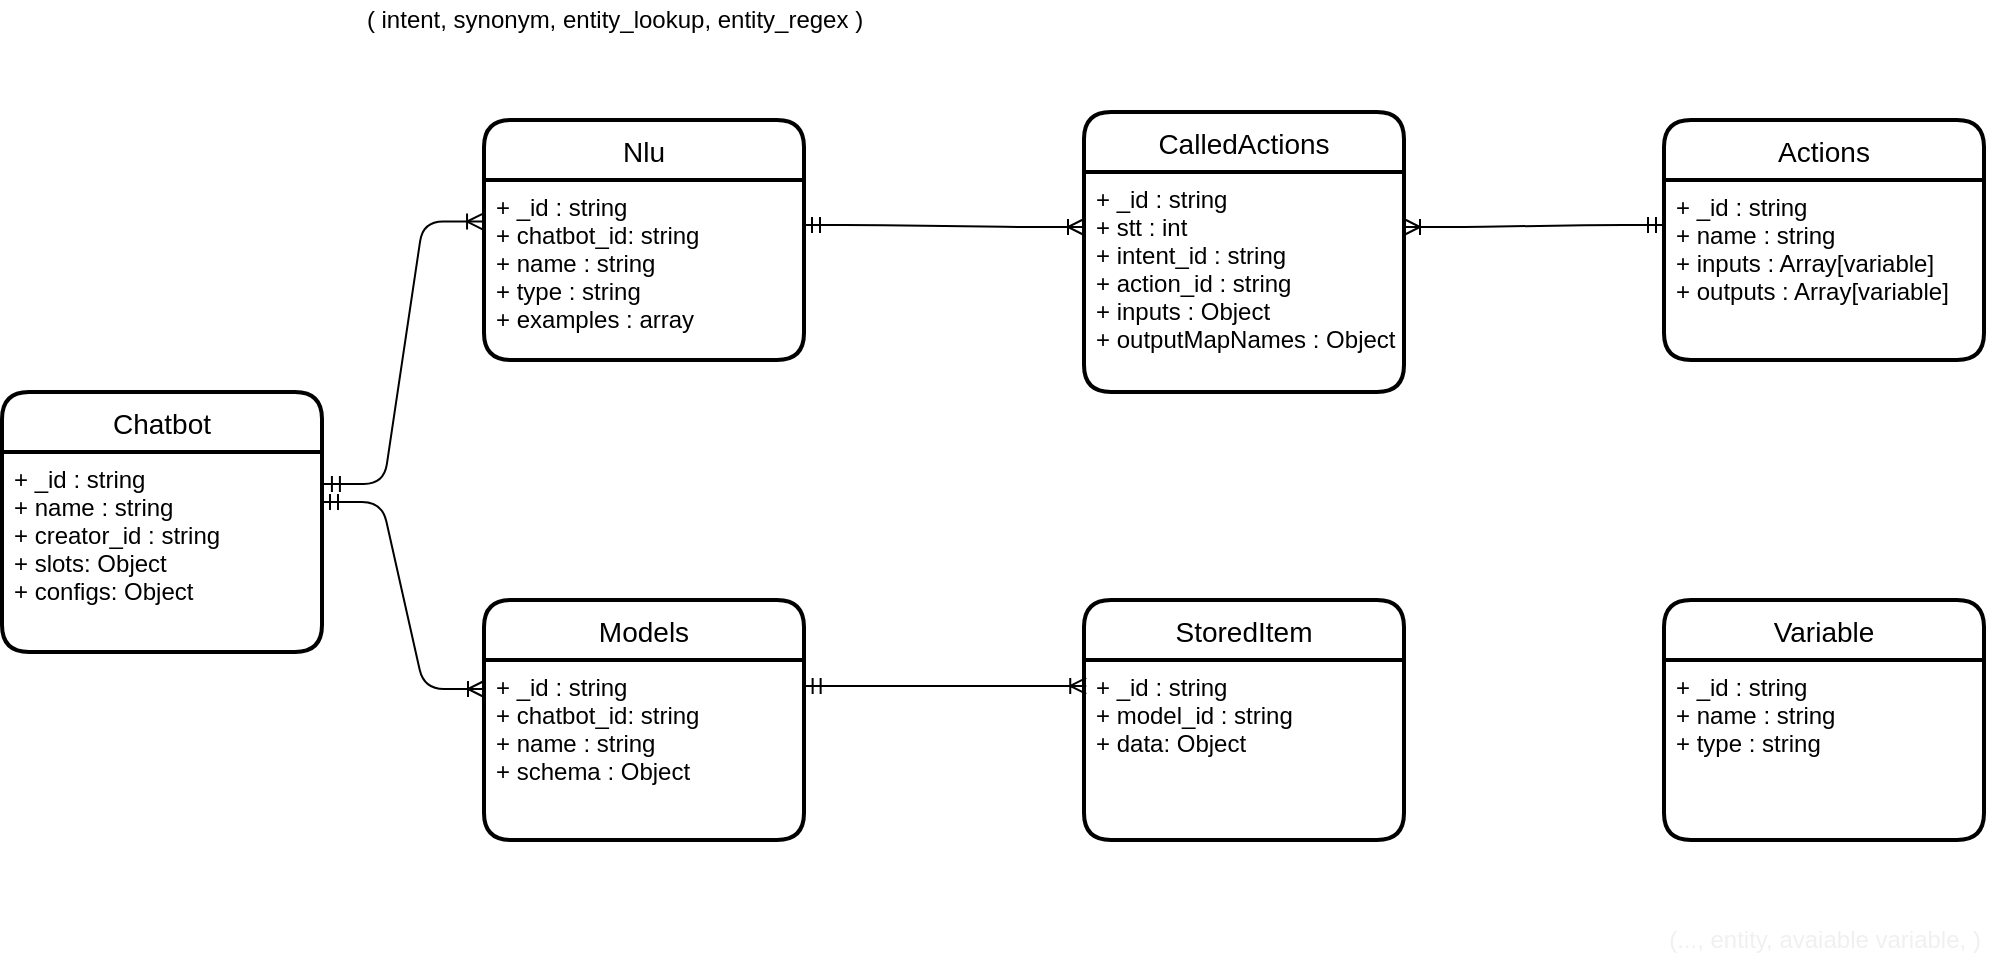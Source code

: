 <mxfile>
    <diagram id="9w6UU6o1yCBqQvIyu56X" name="Page-1">
        <mxGraphModel dx="845" dy="962" grid="1" gridSize="10" guides="1" tooltips="1" connect="1" arrows="1" fold="1" page="1" pageScale="1" pageWidth="850" pageHeight="1100" math="0" shadow="0">
            <root>
                <mxCell id="0"/>
                <mxCell id="1" parent="0"/>
                <mxCell id="2" value="Chatbot" style="swimlane;childLayout=stackLayout;horizontal=1;startSize=30;horizontalStack=0;rounded=1;fontSize=14;fontStyle=0;strokeWidth=2;resizeParent=0;resizeLast=1;shadow=0;dashed=0;align=center;" parent="1" vertex="1">
                    <mxGeometry x="119" y="296" width="160" height="130" as="geometry"/>
                </mxCell>
                <mxCell id="3" value="+ _id : string&#10;+ name : string&#10;+ creator_id : string&#10;+ slots: Object&#10;+ configs: Object" style="align=left;strokeColor=none;fillColor=none;spacingLeft=4;fontSize=12;verticalAlign=top;resizable=0;rotatable=0;part=1;" parent="2" vertex="1">
                    <mxGeometry y="30" width="160" height="100" as="geometry"/>
                </mxCell>
                <mxCell id="4" value="Nlu" style="swimlane;childLayout=stackLayout;horizontal=1;startSize=30;horizontalStack=0;rounded=1;fontSize=14;fontStyle=0;strokeWidth=2;resizeParent=0;resizeLast=1;shadow=0;dashed=0;align=center;" parent="1" vertex="1">
                    <mxGeometry x="360" y="160" width="160" height="120" as="geometry">
                        <mxRectangle x="360" y="280" width="70" height="30" as="alternateBounds"/>
                    </mxGeometry>
                </mxCell>
                <mxCell id="5" value="+ _id : string&#10;+ chatbot_id: string&#10;+ name : string&#10;+ type : string&#10;+ examples : array" style="align=left;strokeColor=none;fillColor=none;spacingLeft=4;fontSize=12;verticalAlign=top;resizable=0;rotatable=0;part=1;" parent="4" vertex="1">
                    <mxGeometry y="30" width="160" height="90" as="geometry"/>
                </mxCell>
                <mxCell id="7" value="Actions" style="swimlane;childLayout=stackLayout;horizontal=1;startSize=30;horizontalStack=0;rounded=1;fontSize=14;fontStyle=0;strokeWidth=2;resizeParent=0;resizeLast=1;shadow=0;dashed=0;align=center;" parent="1" vertex="1">
                    <mxGeometry x="950" y="160" width="160" height="120" as="geometry"/>
                </mxCell>
                <mxCell id="8" value="+ _id : string&#10;+ name : string&#10;+ inputs : Array[variable]&#10;+ outputs : Array[variable]" style="align=left;strokeColor=none;fillColor=none;spacingLeft=4;fontSize=12;verticalAlign=top;resizable=0;rotatable=0;part=1;" parent="7" vertex="1">
                    <mxGeometry y="30" width="160" height="90" as="geometry"/>
                </mxCell>
                <mxCell id="9" value="StoredItem" style="swimlane;childLayout=stackLayout;horizontal=1;startSize=30;horizontalStack=0;rounded=1;fontSize=14;fontStyle=0;strokeWidth=2;resizeParent=0;resizeLast=1;shadow=0;dashed=0;align=center;" parent="1" vertex="1">
                    <mxGeometry x="660" y="400" width="160" height="120" as="geometry"/>
                </mxCell>
                <mxCell id="10" value="+ _id : string&#10;+ model_id : string&#10;+ data: Object" style="align=left;strokeColor=none;fillColor=none;spacingLeft=4;fontSize=12;verticalAlign=top;resizable=0;rotatable=0;part=1;" parent="9" vertex="1">
                    <mxGeometry y="30" width="160" height="90" as="geometry"/>
                </mxCell>
                <mxCell id="11" value="Models" style="swimlane;childLayout=stackLayout;horizontal=1;startSize=30;horizontalStack=0;rounded=1;fontSize=14;fontStyle=0;strokeWidth=2;resizeParent=0;resizeLast=1;shadow=0;dashed=0;align=center;" parent="1" vertex="1">
                    <mxGeometry x="360" y="400" width="160" height="120" as="geometry"/>
                </mxCell>
                <mxCell id="12" value="+ _id : string&#10;+ chatbot_id: string&#10;+ name : string&#10;+ schema : Object" style="align=left;strokeColor=none;fillColor=none;spacingLeft=4;fontSize=12;verticalAlign=top;resizable=0;rotatable=0;part=1;" parent="11" vertex="1">
                    <mxGeometry y="30" width="160" height="90" as="geometry"/>
                </mxCell>
                <mxCell id="28" value="" style="edgeStyle=entityRelationEdgeStyle;fontSize=12;html=1;endArrow=ERoneToMany;startArrow=ERmandOne;fontColor=#CCCCFF;entryX=-0.003;entryY=0.32;entryDx=0;entryDy=0;entryPerimeter=0;exitX=1.006;exitY=0.16;exitDx=0;exitDy=0;exitPerimeter=0;" parent="1" edge="1" source="3">
                    <mxGeometry width="100" height="100" relative="1" as="geometry">
                        <mxPoint x="210" y="579.5" as="sourcePoint"/>
                        <mxPoint x="359.52" y="210.8" as="targetPoint"/>
                    </mxGeometry>
                </mxCell>
                <mxCell id="29" value="" style="edgeStyle=entityRelationEdgeStyle;fontSize=12;html=1;endArrow=ERoneToMany;startArrow=ERmandOne;fontColor=#CCCCFF;exitX=1.002;exitY=0.144;exitDx=0;exitDy=0;exitPerimeter=0;entryX=0.007;entryY=0.144;entryDx=0;entryDy=0;entryPerimeter=0;" parent="1" source="12" target="10" edge="1">
                    <mxGeometry width="100" height="100" relative="1" as="geometry">
                        <mxPoint x="800" y="370" as="sourcePoint"/>
                        <mxPoint x="900" y="270" as="targetPoint"/>
                    </mxGeometry>
                </mxCell>
                <mxCell id="33" value="" style="edgeStyle=entityRelationEdgeStyle;fontSize=12;html=1;endArrow=ERoneToMany;startArrow=ERmandOne;fontColor=#CCCCFF;exitX=1;exitY=0.25;exitDx=0;exitDy=0;entryX=0;entryY=0.25;entryDx=0;entryDy=0;" parent="1" edge="1" source="3">
                    <mxGeometry width="100" height="100" relative="1" as="geometry">
                        <mxPoint x="210.32" y="595.34" as="sourcePoint"/>
                        <mxPoint x="360" y="444.5" as="targetPoint"/>
                    </mxGeometry>
                </mxCell>
                <mxCell id="35" value="CalledActions" style="swimlane;childLayout=stackLayout;horizontal=1;startSize=30;horizontalStack=0;rounded=1;fontSize=14;fontStyle=0;strokeWidth=2;resizeParent=0;resizeLast=1;shadow=0;dashed=0;align=center;" parent="1" vertex="1">
                    <mxGeometry x="660" y="156" width="160" height="140" as="geometry"/>
                </mxCell>
                <mxCell id="36" value="+ _id : string&#10;+ stt : int&#10;+ intent_id : string&#10;+ action_id : string&#10;+ inputs : Object&#10;+ outputMapNames : Object" style="align=left;strokeColor=none;fillColor=none;spacingLeft=4;fontSize=12;verticalAlign=top;resizable=0;rotatable=0;part=1;" parent="35" vertex="1">
                    <mxGeometry y="30" width="160" height="110" as="geometry"/>
                </mxCell>
                <mxCell id="37" value="" style="edgeStyle=entityRelationEdgeStyle;fontSize=12;html=1;endArrow=ERoneToMany;startArrow=ERmandOne;fontColor=#CCCCFF;exitX=1;exitY=0.25;exitDx=0;exitDy=0;entryX=0;entryY=0.25;entryDx=0;entryDy=0;" parent="1" source="5" target="36" edge="1">
                    <mxGeometry width="100" height="100" relative="1" as="geometry">
                        <mxPoint x="540.0" y="320.0" as="sourcePoint"/>
                        <mxPoint x="640.8" y="320.0" as="targetPoint"/>
                    </mxGeometry>
                </mxCell>
                <mxCell id="38" value="" style="edgeStyle=entityRelationEdgeStyle;fontSize=12;html=1;endArrow=ERoneToMany;startArrow=ERmandOne;fontColor=#CCCCFF;exitX=0;exitY=0.25;exitDx=0;exitDy=0;entryX=1;entryY=0.25;entryDx=0;entryDy=0;" parent="1" source="8" target="36" edge="1">
                    <mxGeometry width="100" height="100" relative="1" as="geometry">
                        <mxPoint x="790" y="240" as="sourcePoint"/>
                        <mxPoint x="930" y="240" as="targetPoint"/>
                    </mxGeometry>
                </mxCell>
                <mxCell id="39" value="Variable" style="swimlane;childLayout=stackLayout;horizontal=1;startSize=30;horizontalStack=0;rounded=1;fontSize=14;fontStyle=0;strokeWidth=2;resizeParent=0;resizeLast=1;shadow=0;dashed=0;align=center;" parent="1" vertex="1">
                    <mxGeometry x="950" y="400" width="160" height="120" as="geometry"/>
                </mxCell>
                <mxCell id="40" value="+ _id : string&#10;+ name : string&#10;+ type : string &#10;    " style="align=left;strokeColor=none;fillColor=none;spacingLeft=4;fontSize=12;verticalAlign=top;resizable=0;rotatable=0;part=1;" parent="39" vertex="1">
                    <mxGeometry y="30" width="160" height="90" as="geometry"/>
                </mxCell>
                <mxCell id="41" value="&lt;span style=&quot;padding: 0px ; margin: 0px ; color: rgb(240 , 240 , 240) ; text-align: left&quot;&gt;(..., entity, avaiable variable,&amp;nbsp;&lt;/span&gt;&lt;span style=&quot;padding: 0px ; margin: 0px ; color: rgb(240 , 240 , 240) ; text-align: left&quot;&gt;)&lt;/span&gt;" style="text;html=1;align=center;verticalAlign=middle;resizable=0;points=[];autosize=1;strokeColor=none;fillColor=none;fontColor=#CCCCFF;" parent="1" vertex="1">
                    <mxGeometry x="945" y="560" width="170" height="20" as="geometry"/>
                </mxCell>
                <mxCell id="42" value="( intent, synonym, entity_lookup, entity_regex )" style="text;html=1;align=center;verticalAlign=middle;resizable=0;points=[];autosize=1;strokeColor=none;fillColor=none;" vertex="1" parent="1">
                    <mxGeometry x="295" y="100" width="260" height="20" as="geometry"/>
                </mxCell>
            </root>
        </mxGraphModel>
    </diagram>
</mxfile>